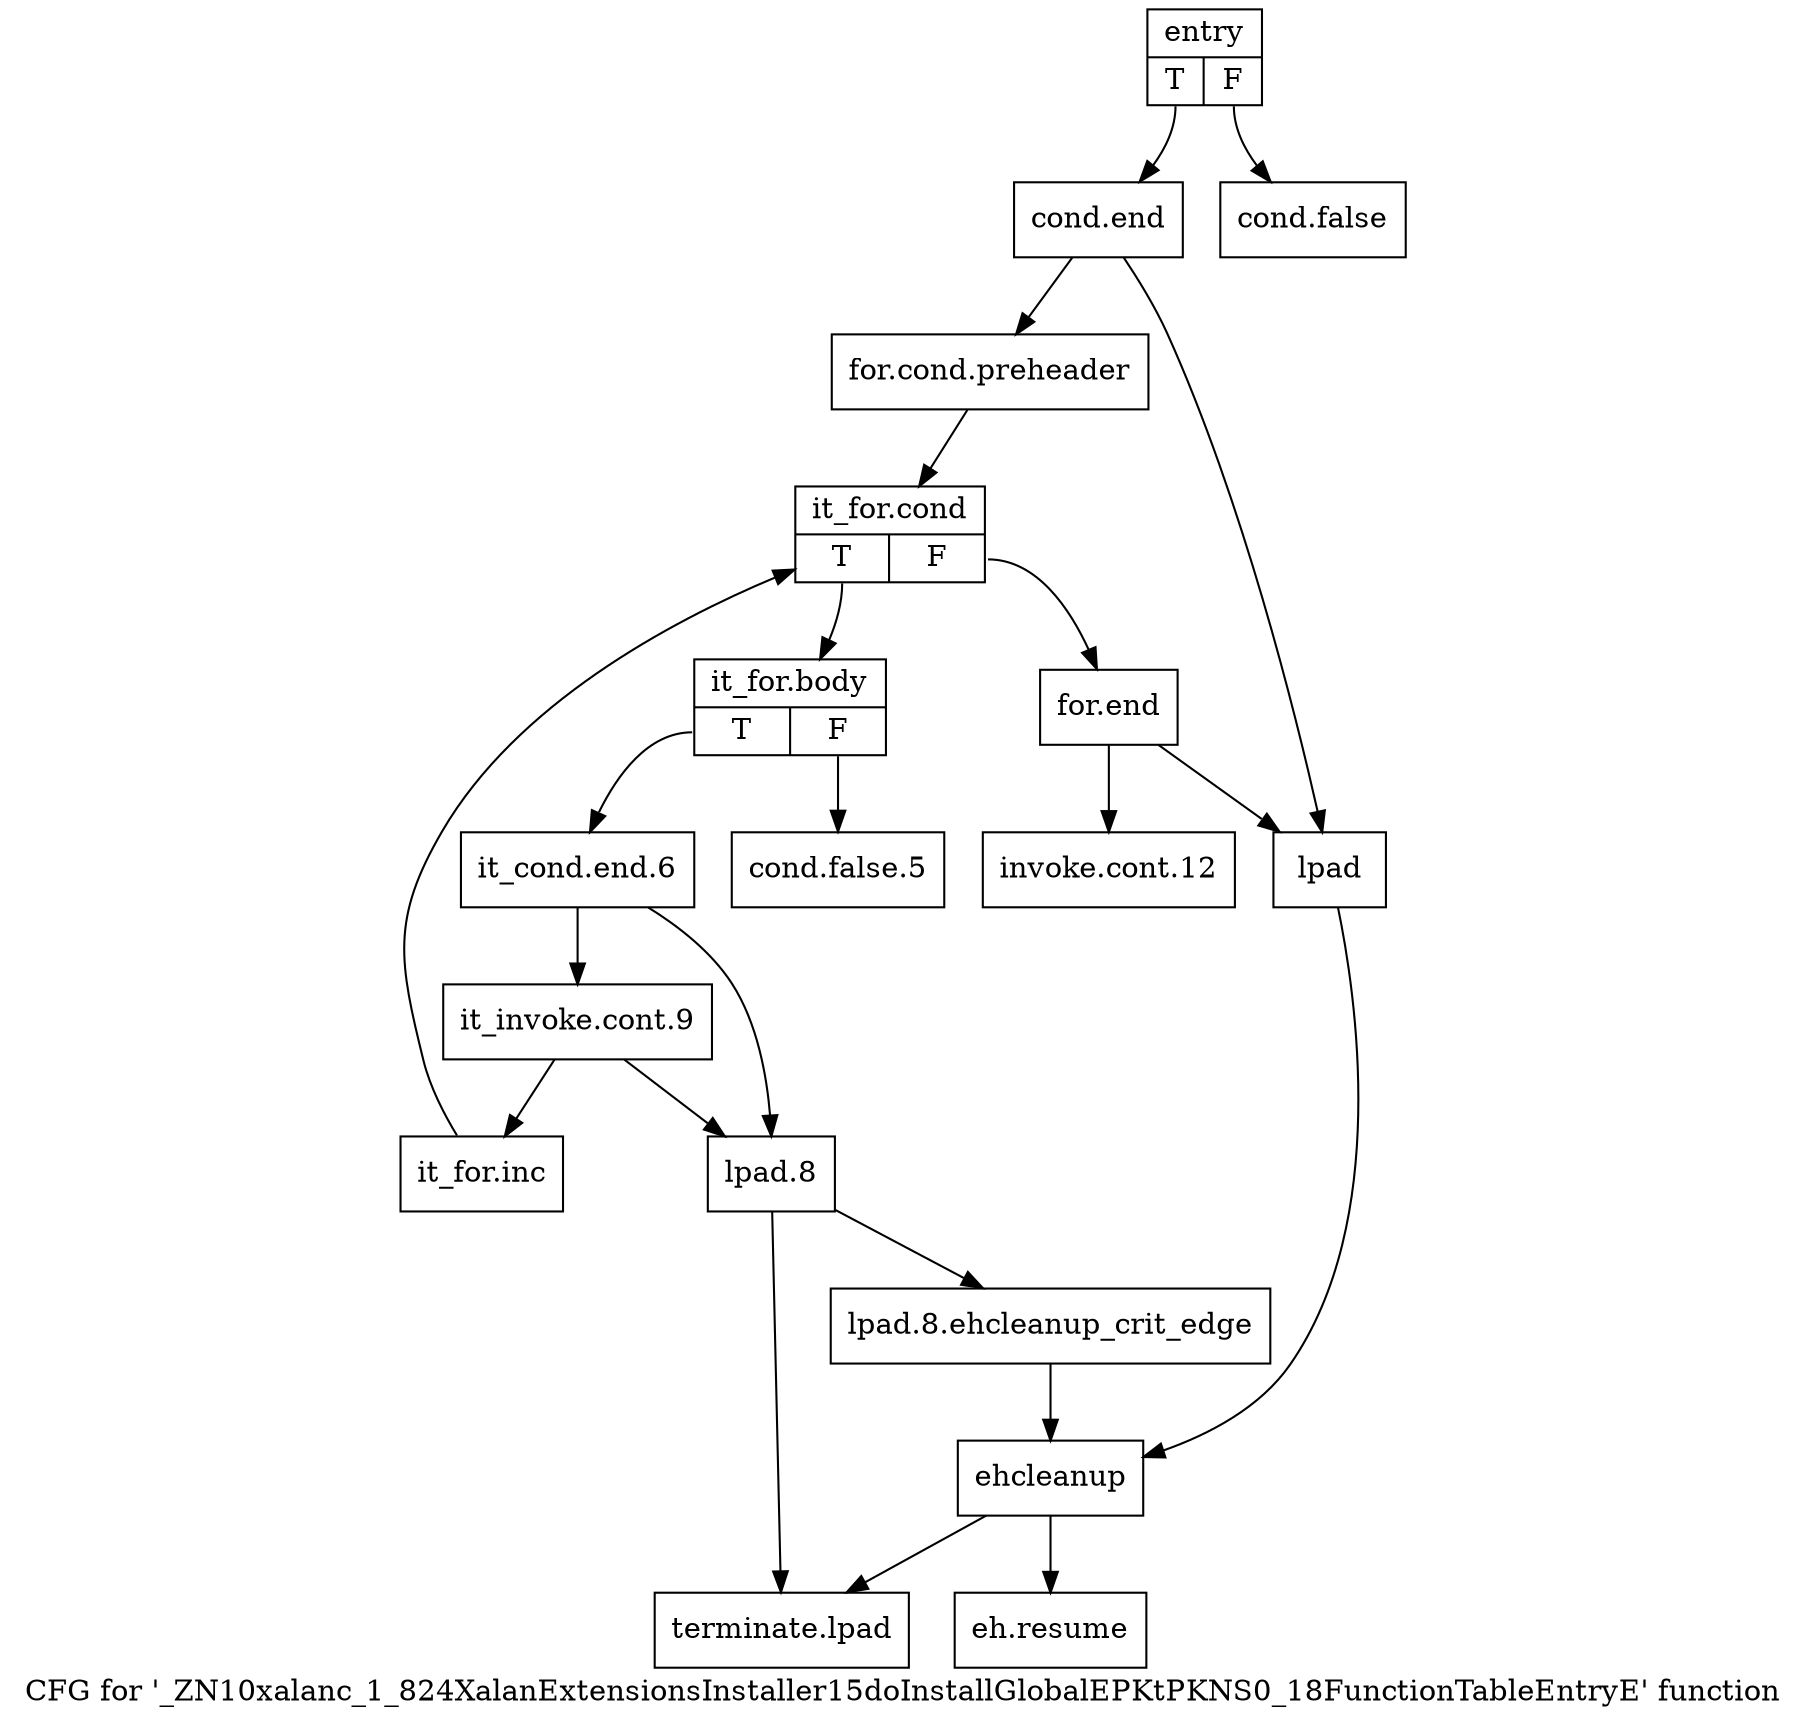 digraph "CFG for '_ZN10xalanc_1_824XalanExtensionsInstaller15doInstallGlobalEPKtPKNS0_18FunctionTableEntryE' function" {
	label="CFG for '_ZN10xalanc_1_824XalanExtensionsInstaller15doInstallGlobalEPKtPKNS0_18FunctionTableEntryE' function";

	Node0x8bd4150 [shape=record,label="{entry|{<s0>T|<s1>F}}"];
	Node0x8bd4150:s0 -> Node0x8bd41f0;
	Node0x8bd4150:s1 -> Node0x8bd41a0;
	Node0x8bd41a0 [shape=record,label="{cond.false}"];
	Node0x8bd41f0 [shape=record,label="{cond.end}"];
	Node0x8bd41f0 -> Node0x8bd4240;
	Node0x8bd41f0 -> Node0x8bd4380;
	Node0x8bd4240 [shape=record,label="{for.cond.preheader}"];
	Node0x8bd4240 -> Node0x8bd4290;
	Node0x8bd4290 [shape=record,label="{it_for.cond|{<s0>T|<s1>F}}"];
	Node0x8bd4290:s0 -> Node0x8bd42e0;
	Node0x8bd4290:s1 -> Node0x8bd4560;
	Node0x8bd42e0 [shape=record,label="{it_for.body|{<s0>T|<s1>F}}"];
	Node0x8bd42e0:s0 -> Node0x8bd43d0;
	Node0x8bd42e0:s1 -> Node0x8bd4330;
	Node0x8bd4330 [shape=record,label="{cond.false.5}"];
	Node0x8bd4380 [shape=record,label="{lpad}"];
	Node0x8bd4380 -> Node0x8bd4600;
	Node0x8bd43d0 [shape=record,label="{it_cond.end.6}"];
	Node0x8bd43d0 -> Node0x8bd4420;
	Node0x8bd43d0 -> Node0x8bd44c0;
	Node0x8bd4420 [shape=record,label="{it_invoke.cont.9}"];
	Node0x8bd4420 -> Node0x8bd4470;
	Node0x8bd4420 -> Node0x8bd44c0;
	Node0x8bd4470 [shape=record,label="{it_for.inc}"];
	Node0x8bd4470 -> Node0x8bd4290;
	Node0x8bd44c0 [shape=record,label="{lpad.8}"];
	Node0x8bd44c0 -> Node0x8bd4510;
	Node0x8bd44c0 -> Node0x8bd46a0;
	Node0x8bd4510 [shape=record,label="{lpad.8.ehcleanup_crit_edge}"];
	Node0x8bd4510 -> Node0x8bd4600;
	Node0x8bd4560 [shape=record,label="{for.end}"];
	Node0x8bd4560 -> Node0x8bd45b0;
	Node0x8bd4560 -> Node0x8bd4380;
	Node0x8bd45b0 [shape=record,label="{invoke.cont.12}"];
	Node0x8bd4600 [shape=record,label="{ehcleanup}"];
	Node0x8bd4600 -> Node0x8bd4650;
	Node0x8bd4600 -> Node0x8bd46a0;
	Node0x8bd4650 [shape=record,label="{eh.resume}"];
	Node0x8bd46a0 [shape=record,label="{terminate.lpad}"];
}
